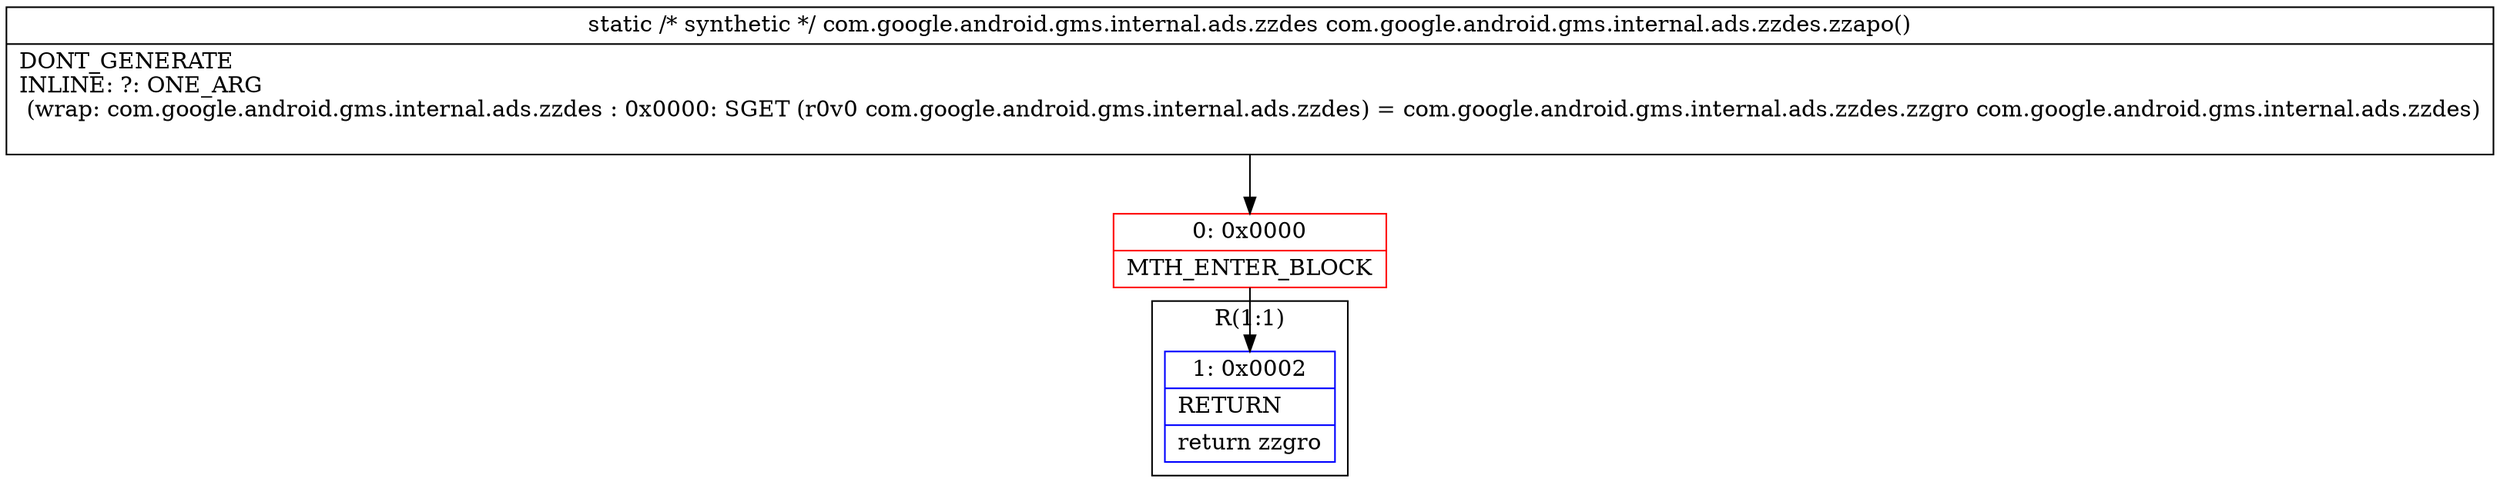 digraph "CFG forcom.google.android.gms.internal.ads.zzdes.zzapo()Lcom\/google\/android\/gms\/internal\/ads\/zzdes;" {
subgraph cluster_Region_669997342 {
label = "R(1:1)";
node [shape=record,color=blue];
Node_1 [shape=record,label="{1\:\ 0x0002|RETURN\l|return zzgro\l}"];
}
Node_0 [shape=record,color=red,label="{0\:\ 0x0000|MTH_ENTER_BLOCK\l}"];
MethodNode[shape=record,label="{static \/* synthetic *\/ com.google.android.gms.internal.ads.zzdes com.google.android.gms.internal.ads.zzdes.zzapo()  | DONT_GENERATE\lINLINE: ?: ONE_ARG  \l  (wrap: com.google.android.gms.internal.ads.zzdes : 0x0000: SGET  (r0v0 com.google.android.gms.internal.ads.zzdes) =  com.google.android.gms.internal.ads.zzdes.zzgro com.google.android.gms.internal.ads.zzdes)\l\l}"];
MethodNode -> Node_0;
Node_0 -> Node_1;
}

